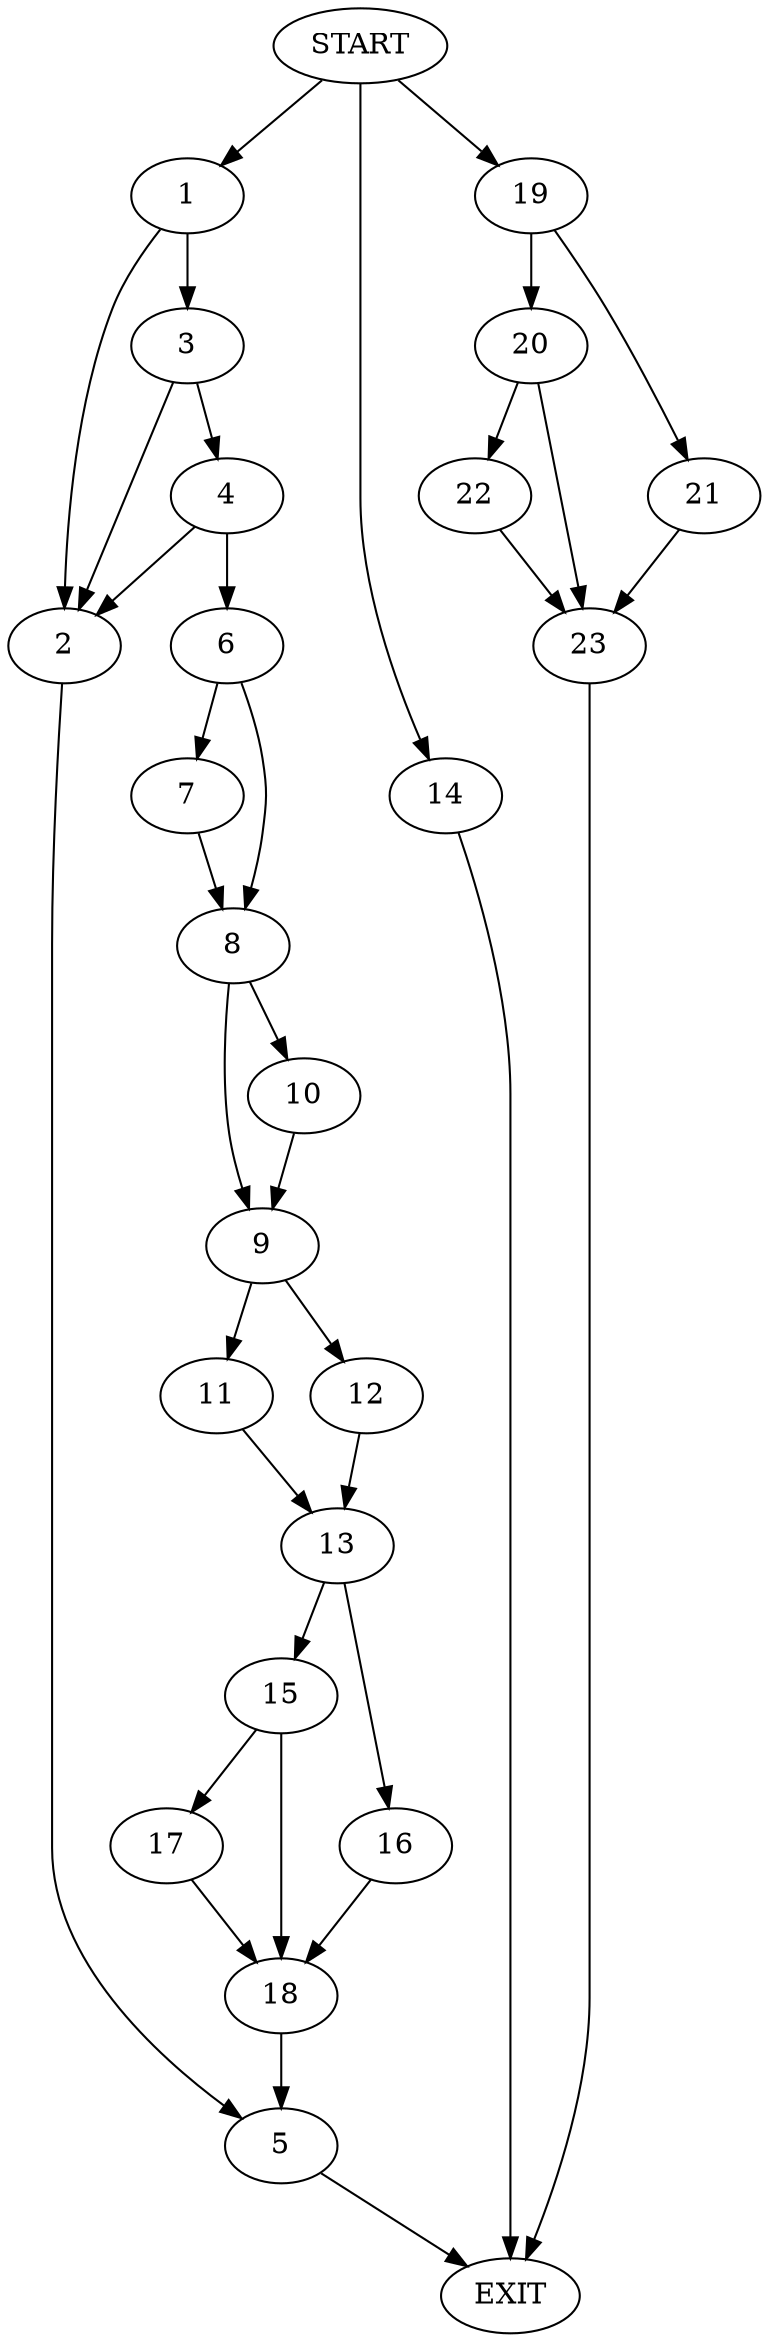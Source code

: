 digraph {
0 [label="START"]
24 [label="EXIT"]
0 -> 1
1 -> 2
1 -> 3
3 -> 2
3 -> 4
2 -> 5
4 -> 2
4 -> 6
6 -> 7
6 -> 8
7 -> 8
8 -> 9
8 -> 10
9 -> 11
9 -> 12
10 -> 9
11 -> 13
12 -> 13
0 -> 14
14 -> 24
13 -> 15
13 -> 16
15 -> 17
15 -> 18
16 -> 18
18 -> 5
17 -> 18
5 -> 24
0 -> 19
19 -> 20
19 -> 21
20 -> 22
20 -> 23
21 -> 23
23 -> 24
22 -> 23
}
